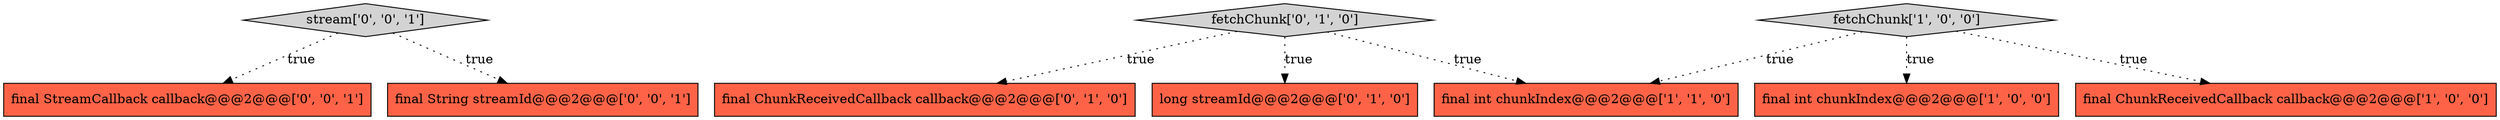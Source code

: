 digraph {
8 [style = filled, label = "stream['0', '0', '1']", fillcolor = lightgray, shape = diamond image = "AAA0AAABBB3BBB"];
6 [style = filled, label = "final ChunkReceivedCallback callback@@@2@@@['0', '1', '0']", fillcolor = tomato, shape = box image = "AAA0AAABBB2BBB"];
2 [style = filled, label = "fetchChunk['1', '0', '0']", fillcolor = lightgray, shape = diamond image = "AAA0AAABBB1BBB"];
4 [style = filled, label = "fetchChunk['0', '1', '0']", fillcolor = lightgray, shape = diamond image = "AAA0AAABBB2BBB"];
5 [style = filled, label = "long streamId@@@2@@@['0', '1', '0']", fillcolor = tomato, shape = box image = "AAA0AAABBB2BBB"];
1 [style = filled, label = "final int chunkIndex@@@2@@@['1', '0', '0']", fillcolor = tomato, shape = box image = "AAA0AAABBB1BBB"];
7 [style = filled, label = "final StreamCallback callback@@@2@@@['0', '0', '1']", fillcolor = tomato, shape = box image = "AAA0AAABBB3BBB"];
0 [style = filled, label = "final ChunkReceivedCallback callback@@@2@@@['1', '0', '0']", fillcolor = tomato, shape = box image = "AAA0AAABBB1BBB"];
9 [style = filled, label = "final String streamId@@@2@@@['0', '0', '1']", fillcolor = tomato, shape = box image = "AAA0AAABBB3BBB"];
3 [style = filled, label = "final int chunkIndex@@@2@@@['1', '1', '0']", fillcolor = tomato, shape = box image = "AAA0AAABBB1BBB"];
2->3 [style = dotted, label="true"];
4->6 [style = dotted, label="true"];
4->5 [style = dotted, label="true"];
8->7 [style = dotted, label="true"];
2->0 [style = dotted, label="true"];
4->3 [style = dotted, label="true"];
8->9 [style = dotted, label="true"];
2->1 [style = dotted, label="true"];
}

